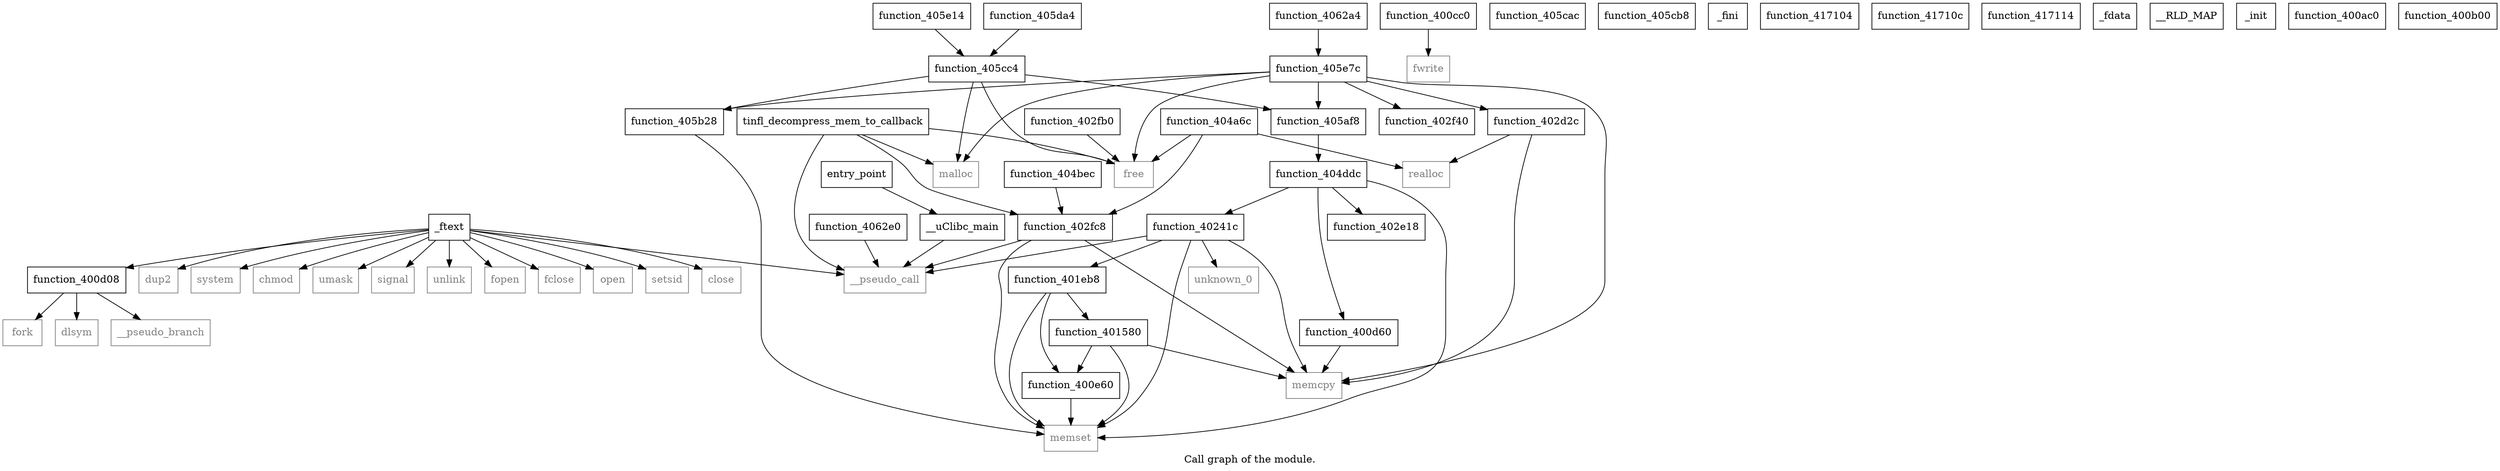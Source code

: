 digraph "Call graph of the module." {
  label="Call graph of the module.";
  node [shape=record];

  Node_function_400d08 [label="{function_400d08}"];
  Node_function_401eb8 [label="{function_401eb8}"];
  Node_function_400d60 [label="{function_400d60}"];
  Node_function_400cc0 [label="{function_400cc0}"];
  Node_function_402fb0 [label="{function_402fb0}"];
  Node_function_40241c [label="{function_40241c}"];
  Node_function_402e18 [label="{function_402e18}"];
  Node_function_402f40 [label="{function_402f40}"];
  Node_function_402fc8 [label="{function_402fc8}"];
  Node_function_401580 [label="{function_401580}"];
  Node_function_405cac [label="{function_405cac}"];
  Node_function_405cb8 [label="{function_405cb8}"];
  Node_function_405cc4 [label="{function_405cc4}"];
  Node_function_405da4 [label="{function_405da4}"];
  Node_function_405e14 [label="{function_405e14}"];
  Node_function_405e7c [label="{function_405e7c}"];
  Node_function_4062a4 [label="{function_4062a4}"];
  Node_function_4062e0 [label="{function_4062e0}"];
  Node_memcpy [color="gray50", fontcolor="gray50", label="{memcpy}"];
  Node_dup2 [color="gray50", fontcolor="gray50", label="{dup2}"];
  Node_system [color="gray50", fontcolor="gray50", label="{system}"];
  Node_malloc [color="gray50", fontcolor="gray50", label="{malloc}"];
  Node_chmod [color="gray50", fontcolor="gray50", label="{chmod}"];
  Node_umask [color="gray50", fontcolor="gray50", label="{umask}"];
  Node_signal [color="gray50", fontcolor="gray50", label="{signal}"];
  Node_unlink [color="gray50", fontcolor="gray50", label="{unlink}"];
  Node_realloc [color="gray50", fontcolor="gray50", label="{realloc}"];
  Node_fork [color="gray50", fontcolor="gray50", label="{fork}"];
  Node___uClibc_main [label="{__uClibc_main}"];
  Node_dlsym [color="gray50", fontcolor="gray50", label="{dlsym}"];
  Node_fopen [color="gray50", fontcolor="gray50", label="{fopen}"];
  Node_function_404a6c [label="{function_404a6c}"];
  Node_function_404bec [label="{function_404bec}"];
  Node_tinfl_decompress_mem_to_callback [label="{tinfl_decompress_mem_to_callback}"];
  Node_function_404ddc [label="{function_404ddc}"];
  Node_function_405af8 [label="{function_405af8}"];
  Node_function_405b28 [label="{function_405b28}"];
  Node_memset [color="gray50", fontcolor="gray50", label="{memset}"];
  Node_fclose [color="gray50", fontcolor="gray50", label="{fclose}"];
  Node_fwrite [color="gray50", fontcolor="gray50", label="{fwrite}"];
  Node_open [color="gray50", fontcolor="gray50", label="{open}"];
  Node_setsid [color="gray50", fontcolor="gray50", label="{setsid}"];
  Node_close [color="gray50", fontcolor="gray50", label="{close}"];
  Node_free [color="gray50", fontcolor="gray50", label="{free}"];
  Node__fini [label="{_fini}"];
  Node_function_417104 [label="{function_417104}"];
  Node_function_41710c [label="{function_41710c}"];
  Node_function_417114 [label="{function_417114}"];
  Node__fdata [label="{_fdata}"];
  Node___RLD_MAP [label="{__RLD_MAP}"];
  Node_unknown_0 [color="gray50", fontcolor="gray50", label="{unknown_0}"];
  Node_function_400e60 [label="{function_400e60}"];
  Node_function_402d2c [label="{function_402d2c}"];
  Node___pseudo_call [color="gray50", fontcolor="gray50", label="{__pseudo_call}"];
  Node___pseudo_branch [color="gray50", fontcolor="gray50", label="{__pseudo_branch}"];
  Node__init [label="{_init}"];
  Node__ftext [label="{_ftext}"];
  Node_entry_point [label="{entry_point}"];
  Node_function_400ac0 [label="{function_400ac0}"];
  Node_function_400b00 [label="{function_400b00}"];
  Node_function_400d08 -> Node_fork;
  Node_function_400d08 -> Node_dlsym;
  Node_function_400d08 -> Node___pseudo_branch;
  Node_function_401eb8 -> Node_function_401580;
  Node_function_401eb8 -> Node_memset;
  Node_function_401eb8 -> Node_function_400e60;
  Node_function_400d60 -> Node_memcpy;
  Node_function_400cc0 -> Node_fwrite;
  Node_function_402fb0 -> Node_free;
  Node_function_40241c -> Node_function_401eb8;
  Node_function_40241c -> Node_memcpy;
  Node_function_40241c -> Node_memset;
  Node_function_40241c -> Node_unknown_0;
  Node_function_40241c -> Node___pseudo_call;
  Node_function_402fc8 -> Node_memcpy;
  Node_function_402fc8 -> Node_memset;
  Node_function_402fc8 -> Node___pseudo_call;
  Node_function_401580 -> Node_memcpy;
  Node_function_401580 -> Node_memset;
  Node_function_401580 -> Node_function_400e60;
  Node_function_405cc4 -> Node_malloc;
  Node_function_405cc4 -> Node_function_405af8;
  Node_function_405cc4 -> Node_function_405b28;
  Node_function_405cc4 -> Node_free;
  Node_function_405da4 -> Node_function_405cc4;
  Node_function_405e14 -> Node_function_405cc4;
  Node_function_405e7c -> Node_function_402f40;
  Node_function_405e7c -> Node_memcpy;
  Node_function_405e7c -> Node_malloc;
  Node_function_405e7c -> Node_function_405af8;
  Node_function_405e7c -> Node_function_405b28;
  Node_function_405e7c -> Node_free;
  Node_function_405e7c -> Node_function_402d2c;
  Node_function_4062a4 -> Node_function_405e7c;
  Node_function_4062e0 -> Node___pseudo_call;
  Node___uClibc_main -> Node___pseudo_call;
  Node_function_404a6c -> Node_function_402fc8;
  Node_function_404a6c -> Node_realloc;
  Node_function_404a6c -> Node_free;
  Node_function_404bec -> Node_function_402fc8;
  Node_tinfl_decompress_mem_to_callback -> Node_function_402fc8;
  Node_tinfl_decompress_mem_to_callback -> Node_malloc;
  Node_tinfl_decompress_mem_to_callback -> Node_free;
  Node_tinfl_decompress_mem_to_callback -> Node___pseudo_call;
  Node_function_404ddc -> Node_function_400d60;
  Node_function_404ddc -> Node_function_40241c;
  Node_function_404ddc -> Node_function_402e18;
  Node_function_404ddc -> Node_memset;
  Node_function_405af8 -> Node_function_404ddc;
  Node_function_405b28 -> Node_memset;
  Node_function_400e60 -> Node_memset;
  Node_function_402d2c -> Node_memcpy;
  Node_function_402d2c -> Node_realloc;
  Node__ftext -> Node_function_400d08;
  Node__ftext -> Node_dup2;
  Node__ftext -> Node_system;
  Node__ftext -> Node_chmod;
  Node__ftext -> Node_umask;
  Node__ftext -> Node_signal;
  Node__ftext -> Node_unlink;
  Node__ftext -> Node_fopen;
  Node__ftext -> Node_fclose;
  Node__ftext -> Node_open;
  Node__ftext -> Node_setsid;
  Node__ftext -> Node_close;
  Node__ftext -> Node___pseudo_call;
  Node_entry_point -> Node___uClibc_main;
}
